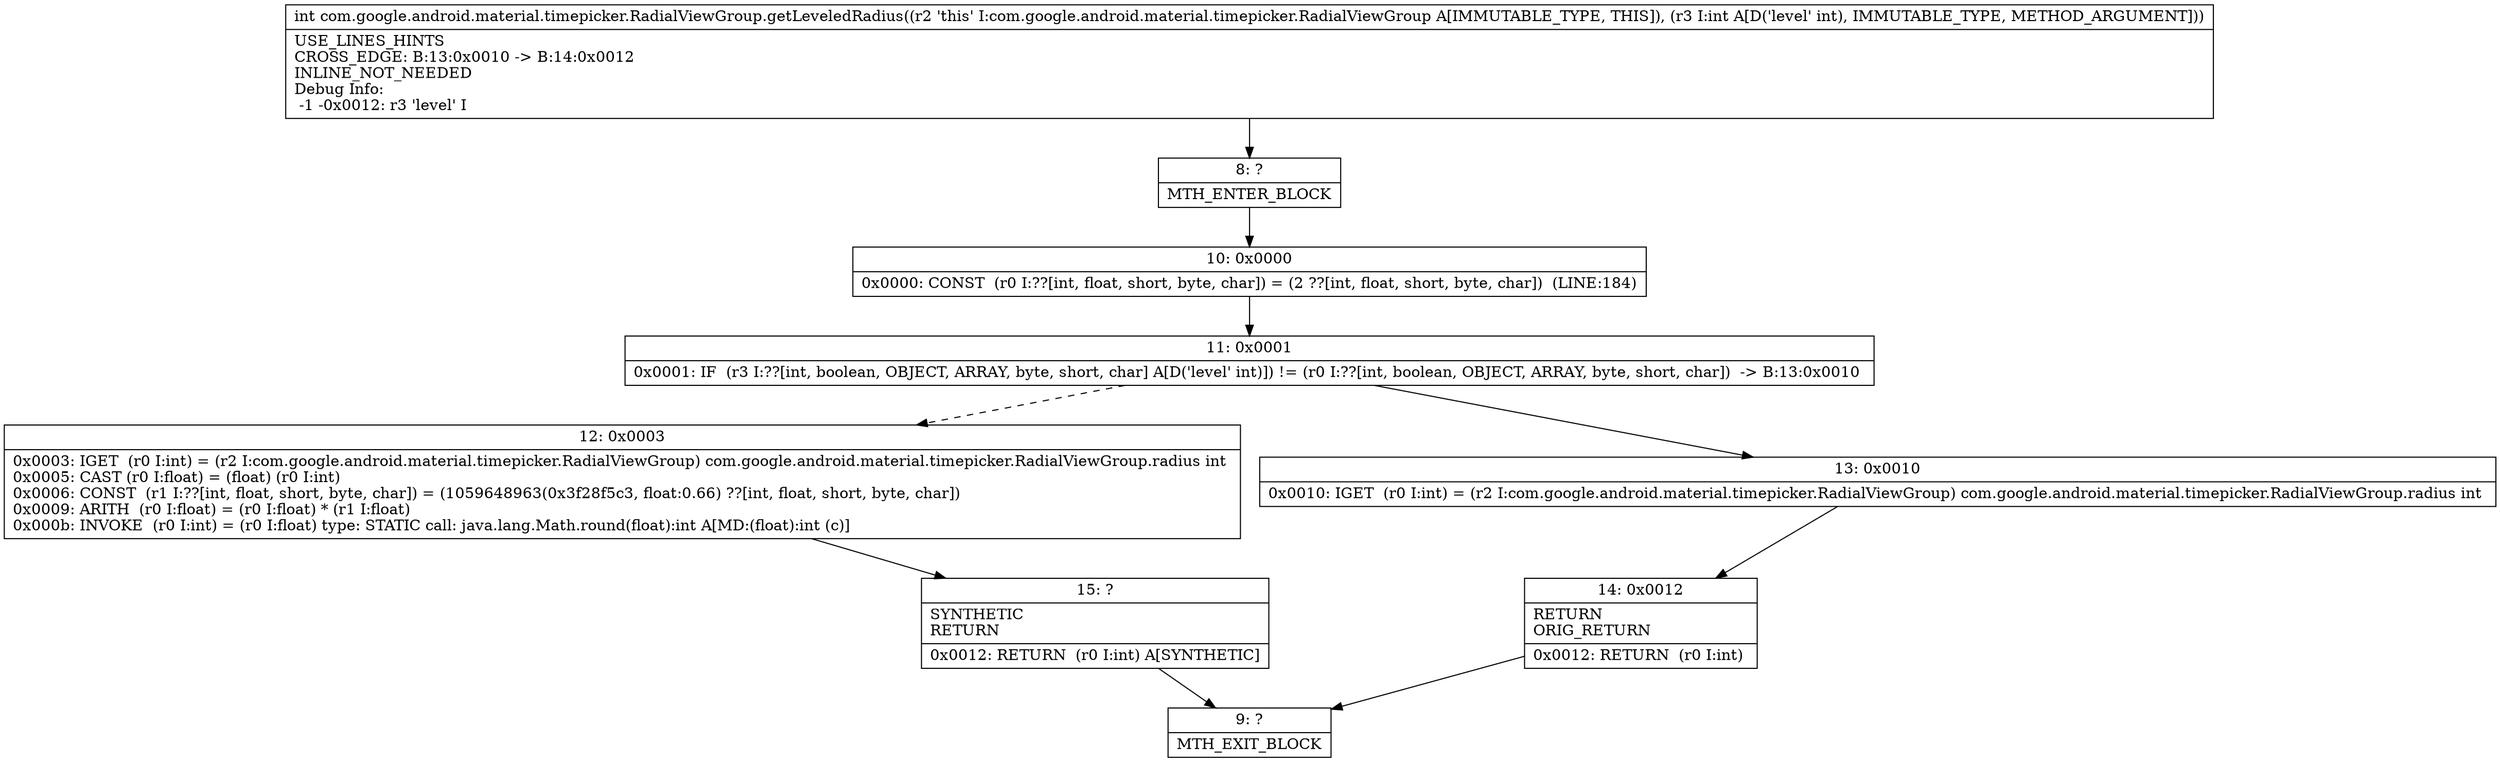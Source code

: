 digraph "CFG forcom.google.android.material.timepicker.RadialViewGroup.getLeveledRadius(I)I" {
Node_8 [shape=record,label="{8\:\ ?|MTH_ENTER_BLOCK\l}"];
Node_10 [shape=record,label="{10\:\ 0x0000|0x0000: CONST  (r0 I:??[int, float, short, byte, char]) = (2 ??[int, float, short, byte, char])  (LINE:184)\l}"];
Node_11 [shape=record,label="{11\:\ 0x0001|0x0001: IF  (r3 I:??[int, boolean, OBJECT, ARRAY, byte, short, char] A[D('level' int)]) != (r0 I:??[int, boolean, OBJECT, ARRAY, byte, short, char])  \-\> B:13:0x0010 \l}"];
Node_12 [shape=record,label="{12\:\ 0x0003|0x0003: IGET  (r0 I:int) = (r2 I:com.google.android.material.timepicker.RadialViewGroup) com.google.android.material.timepicker.RadialViewGroup.radius int \l0x0005: CAST (r0 I:float) = (float) (r0 I:int) \l0x0006: CONST  (r1 I:??[int, float, short, byte, char]) = (1059648963(0x3f28f5c3, float:0.66) ??[int, float, short, byte, char]) \l0x0009: ARITH  (r0 I:float) = (r0 I:float) * (r1 I:float) \l0x000b: INVOKE  (r0 I:int) = (r0 I:float) type: STATIC call: java.lang.Math.round(float):int A[MD:(float):int (c)]\l}"];
Node_15 [shape=record,label="{15\:\ ?|SYNTHETIC\lRETURN\l|0x0012: RETURN  (r0 I:int) A[SYNTHETIC]\l}"];
Node_9 [shape=record,label="{9\:\ ?|MTH_EXIT_BLOCK\l}"];
Node_13 [shape=record,label="{13\:\ 0x0010|0x0010: IGET  (r0 I:int) = (r2 I:com.google.android.material.timepicker.RadialViewGroup) com.google.android.material.timepicker.RadialViewGroup.radius int \l}"];
Node_14 [shape=record,label="{14\:\ 0x0012|RETURN\lORIG_RETURN\l|0x0012: RETURN  (r0 I:int) \l}"];
MethodNode[shape=record,label="{int com.google.android.material.timepicker.RadialViewGroup.getLeveledRadius((r2 'this' I:com.google.android.material.timepicker.RadialViewGroup A[IMMUTABLE_TYPE, THIS]), (r3 I:int A[D('level' int), IMMUTABLE_TYPE, METHOD_ARGUMENT]))  | USE_LINES_HINTS\lCROSS_EDGE: B:13:0x0010 \-\> B:14:0x0012\lINLINE_NOT_NEEDED\lDebug Info:\l  \-1 \-0x0012: r3 'level' I\l}"];
MethodNode -> Node_8;Node_8 -> Node_10;
Node_10 -> Node_11;
Node_11 -> Node_12[style=dashed];
Node_11 -> Node_13;
Node_12 -> Node_15;
Node_15 -> Node_9;
Node_13 -> Node_14;
Node_14 -> Node_9;
}

